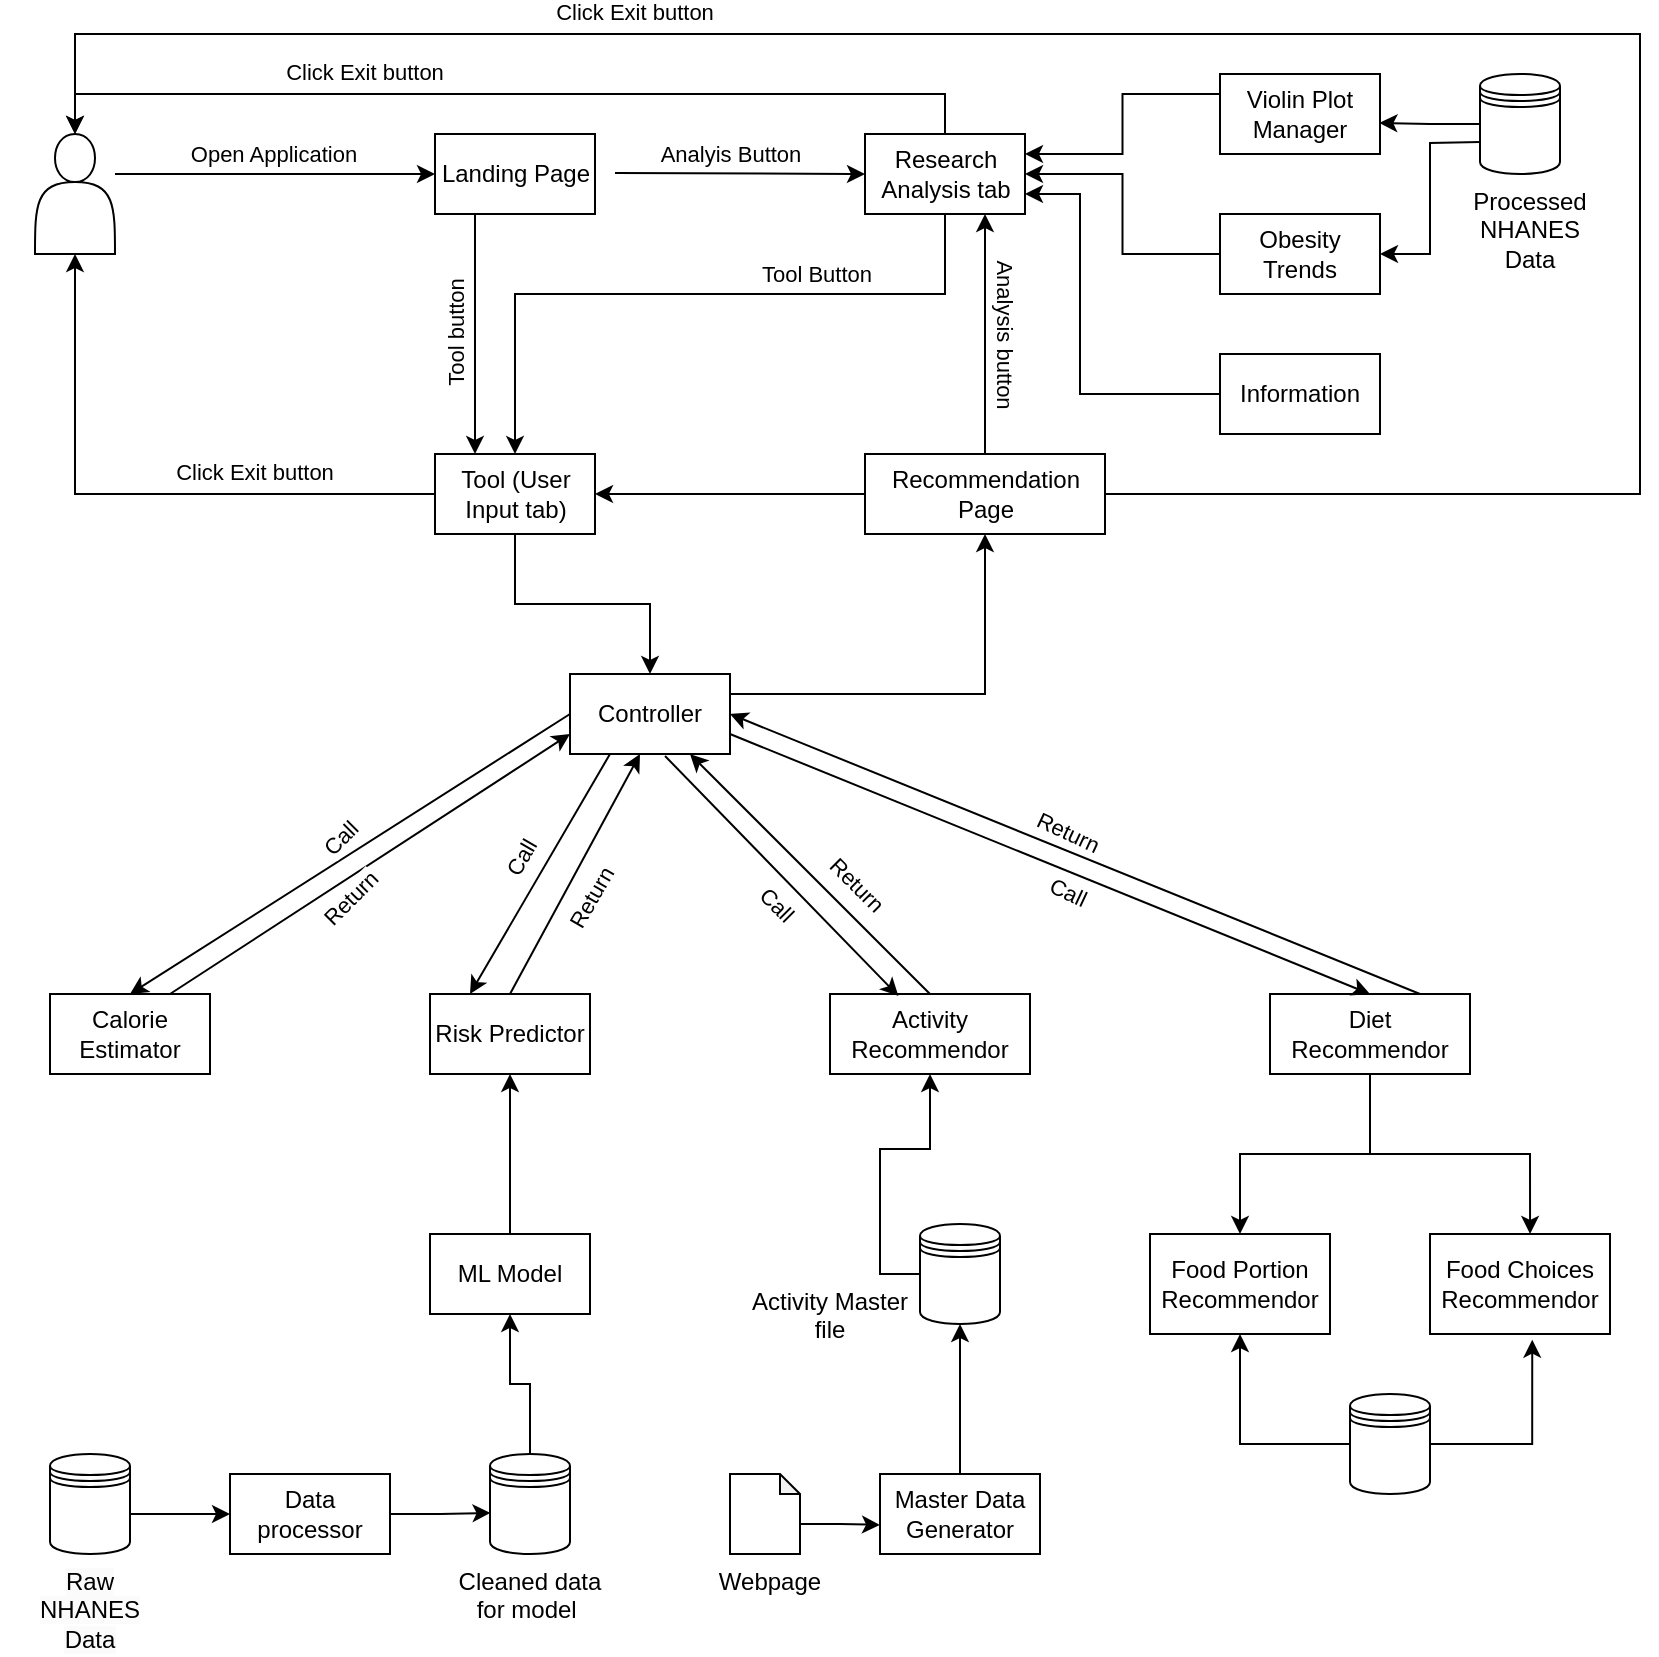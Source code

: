 <mxfile version="23.1.4" type="device">
  <diagram name="Page-1" id="2YBvvXClWsGukQMizWep">
    <mxGraphModel dx="938" dy="448" grid="1" gridSize="10" guides="1" tooltips="1" connect="1" arrows="1" fold="1" page="1" pageScale="1" pageWidth="850" pageHeight="1100" math="0" shadow="0">
      <root>
        <mxCell id="0" />
        <mxCell id="1" parent="0" />
        <mxCell id="AvIr6sLmiZHdmu-FLDyb-75" style="edgeStyle=orthogonalEdgeStyle;rounded=0;orthogonalLoop=1;jettySize=auto;html=1;exitX=0.25;exitY=1;exitDx=0;exitDy=0;entryX=0.25;entryY=0;entryDx=0;entryDy=0;" edge="1" parent="1" source="AvIr6sLmiZHdmu-FLDyb-5" target="AvIr6sLmiZHdmu-FLDyb-6">
          <mxGeometry relative="1" as="geometry" />
        </mxCell>
        <mxCell id="AvIr6sLmiZHdmu-FLDyb-5" value="Landing Page" style="rounded=0;whiteSpace=wrap;html=1;" vertex="1" parent="1">
          <mxGeometry x="237.5" y="120" width="80" height="40" as="geometry" />
        </mxCell>
        <mxCell id="AvIr6sLmiZHdmu-FLDyb-71" style="edgeStyle=orthogonalEdgeStyle;rounded=0;orthogonalLoop=1;jettySize=auto;html=1;exitX=0;exitY=0.5;exitDx=0;exitDy=0;entryX=0.5;entryY=1;entryDx=0;entryDy=0;" edge="1" parent="1" source="AvIr6sLmiZHdmu-FLDyb-6" target="AvIr6sLmiZHdmu-FLDyb-32">
          <mxGeometry relative="1" as="geometry" />
        </mxCell>
        <mxCell id="AvIr6sLmiZHdmu-FLDyb-85" style="edgeStyle=orthogonalEdgeStyle;rounded=0;orthogonalLoop=1;jettySize=auto;html=1;exitX=0.5;exitY=1;exitDx=0;exitDy=0;entryX=0.5;entryY=0;entryDx=0;entryDy=0;" edge="1" parent="1" source="AvIr6sLmiZHdmu-FLDyb-6" target="AvIr6sLmiZHdmu-FLDyb-14">
          <mxGeometry relative="1" as="geometry" />
        </mxCell>
        <mxCell id="AvIr6sLmiZHdmu-FLDyb-6" value="Tool (User Input tab)" style="rounded=0;whiteSpace=wrap;html=1;" vertex="1" parent="1">
          <mxGeometry x="237.5" y="280" width="80" height="40" as="geometry" />
        </mxCell>
        <mxCell id="AvIr6sLmiZHdmu-FLDyb-66" style="edgeStyle=orthogonalEdgeStyle;rounded=0;orthogonalLoop=1;jettySize=auto;html=1;exitX=0.5;exitY=1;exitDx=0;exitDy=0;entryX=0.5;entryY=0;entryDx=0;entryDy=0;" edge="1" parent="1" source="AvIr6sLmiZHdmu-FLDyb-7" target="AvIr6sLmiZHdmu-FLDyb-6">
          <mxGeometry relative="1" as="geometry">
            <Array as="points">
              <mxPoint x="492.5" y="200" />
              <mxPoint x="277.5" y="200" />
            </Array>
          </mxGeometry>
        </mxCell>
        <mxCell id="AvIr6sLmiZHdmu-FLDyb-67" style="edgeStyle=orthogonalEdgeStyle;rounded=0;orthogonalLoop=1;jettySize=auto;html=1;exitX=0.5;exitY=0;exitDx=0;exitDy=0;entryX=0.5;entryY=0;entryDx=0;entryDy=0;" edge="1" parent="1" source="AvIr6sLmiZHdmu-FLDyb-7" target="AvIr6sLmiZHdmu-FLDyb-32">
          <mxGeometry relative="1" as="geometry" />
        </mxCell>
        <mxCell id="AvIr6sLmiZHdmu-FLDyb-7" value="Research Analysis tab" style="rounded=0;whiteSpace=wrap;html=1;" vertex="1" parent="1">
          <mxGeometry x="452.5" y="120" width="80" height="40" as="geometry" />
        </mxCell>
        <mxCell id="AvIr6sLmiZHdmu-FLDyb-9" value="" style="endArrow=classic;html=1;rounded=0;entryX=0;entryY=0.5;entryDx=0;entryDy=0;" edge="1" parent="1" target="AvIr6sLmiZHdmu-FLDyb-5">
          <mxGeometry relative="1" as="geometry">
            <mxPoint x="77.5" y="140" as="sourcePoint" />
            <mxPoint x="197.5" y="139.5" as="targetPoint" />
          </mxGeometry>
        </mxCell>
        <mxCell id="AvIr6sLmiZHdmu-FLDyb-10" value="Open Application&amp;nbsp;" style="edgeLabel;resizable=0;html=1;;align=center;verticalAlign=middle;" connectable="0" vertex="1" parent="AvIr6sLmiZHdmu-FLDyb-9">
          <mxGeometry relative="1" as="geometry">
            <mxPoint y="-10" as="offset" />
          </mxGeometry>
        </mxCell>
        <mxCell id="AvIr6sLmiZHdmu-FLDyb-12" value="" style="endArrow=classic;html=1;rounded=0;entryX=0;entryY=0.5;entryDx=0;entryDy=0;" edge="1" parent="1" target="AvIr6sLmiZHdmu-FLDyb-7">
          <mxGeometry relative="1" as="geometry">
            <mxPoint x="327.5" y="139.5" as="sourcePoint" />
            <mxPoint x="477.5" y="140" as="targetPoint" />
          </mxGeometry>
        </mxCell>
        <mxCell id="AvIr6sLmiZHdmu-FLDyb-13" value="Analyis Button" style="edgeLabel;resizable=0;html=1;;align=center;verticalAlign=middle;" connectable="0" vertex="1" parent="AvIr6sLmiZHdmu-FLDyb-12">
          <mxGeometry relative="1" as="geometry">
            <mxPoint x="-5" y="-10" as="offset" />
          </mxGeometry>
        </mxCell>
        <mxCell id="AvIr6sLmiZHdmu-FLDyb-57" style="rounded=0;orthogonalLoop=1;jettySize=auto;html=1;exitX=0;exitY=0.5;exitDx=0;exitDy=0;entryX=0.5;entryY=0;entryDx=0;entryDy=0;endArrow=classic;endFill=1;startArrow=none;startFill=0;" edge="1" parent="1" source="AvIr6sLmiZHdmu-FLDyb-14" target="AvIr6sLmiZHdmu-FLDyb-15">
          <mxGeometry relative="1" as="geometry" />
        </mxCell>
        <mxCell id="AvIr6sLmiZHdmu-FLDyb-63" style="edgeStyle=orthogonalEdgeStyle;rounded=0;orthogonalLoop=1;jettySize=auto;html=1;exitX=1;exitY=0.25;exitDx=0;exitDy=0;entryX=0.5;entryY=1;entryDx=0;entryDy=0;" edge="1" parent="1" source="AvIr6sLmiZHdmu-FLDyb-14" target="AvIr6sLmiZHdmu-FLDyb-62">
          <mxGeometry relative="1" as="geometry" />
        </mxCell>
        <mxCell id="AvIr6sLmiZHdmu-FLDyb-14" value="Controller" style="rounded=0;whiteSpace=wrap;html=1;" vertex="1" parent="1">
          <mxGeometry x="305" y="390" width="80" height="40" as="geometry" />
        </mxCell>
        <mxCell id="AvIr6sLmiZHdmu-FLDyb-15" value="Calorie Estimator" style="rounded=0;whiteSpace=wrap;html=1;" vertex="1" parent="1">
          <mxGeometry x="45" y="550" width="80" height="40" as="geometry" />
        </mxCell>
        <mxCell id="AvIr6sLmiZHdmu-FLDyb-16" value="Risk Predictor" style="rounded=0;whiteSpace=wrap;html=1;" vertex="1" parent="1">
          <mxGeometry x="235" y="550" width="80" height="40" as="geometry" />
        </mxCell>
        <mxCell id="AvIr6sLmiZHdmu-FLDyb-17" value="Activity Recommendor" style="rounded=0;whiteSpace=wrap;html=1;" vertex="1" parent="1">
          <mxGeometry x="435" y="550" width="100" height="40" as="geometry" />
        </mxCell>
        <mxCell id="AvIr6sLmiZHdmu-FLDyb-18" value="Diet Recommendor" style="rounded=0;whiteSpace=wrap;html=1;" vertex="1" parent="1">
          <mxGeometry x="655" y="550" width="100" height="40" as="geometry" />
        </mxCell>
        <mxCell id="AvIr6sLmiZHdmu-FLDyb-19" value="Food Portion Recommendor" style="rounded=0;whiteSpace=wrap;html=1;" vertex="1" parent="1">
          <mxGeometry x="595" y="670" width="90" height="50" as="geometry" />
        </mxCell>
        <mxCell id="AvIr6sLmiZHdmu-FLDyb-20" value="Food Choices Recommendor" style="rounded=0;whiteSpace=wrap;html=1;" vertex="1" parent="1">
          <mxGeometry x="735" y="670" width="90" height="50" as="geometry" />
        </mxCell>
        <mxCell id="AvIr6sLmiZHdmu-FLDyb-22" value="ML Model" style="rounded=0;whiteSpace=wrap;html=1;" vertex="1" parent="1">
          <mxGeometry x="235" y="670" width="80" height="40" as="geometry" />
        </mxCell>
        <mxCell id="AvIr6sLmiZHdmu-FLDyb-23" value="Data processor" style="rounded=0;whiteSpace=wrap;html=1;" vertex="1" parent="1">
          <mxGeometry x="135" y="790" width="80" height="40" as="geometry" />
        </mxCell>
        <mxCell id="AvIr6sLmiZHdmu-FLDyb-24" value="Master Data Generator" style="rounded=0;whiteSpace=wrap;html=1;" vertex="1" parent="1">
          <mxGeometry x="460" y="790" width="80" height="40" as="geometry" />
        </mxCell>
        <mxCell id="AvIr6sLmiZHdmu-FLDyb-32" value="" style="shape=actor;whiteSpace=wrap;html=1;" vertex="1" parent="1">
          <mxGeometry x="37.5" y="120" width="40" height="60" as="geometry" />
        </mxCell>
        <mxCell id="AvIr6sLmiZHdmu-FLDyb-44" style="edgeStyle=orthogonalEdgeStyle;rounded=0;orthogonalLoop=1;jettySize=auto;html=1;exitX=0.936;exitY=0.6;exitDx=0;exitDy=0;entryX=0;entryY=0.5;entryDx=0;entryDy=0;exitPerimeter=0;" edge="1" parent="1" source="AvIr6sLmiZHdmu-FLDyb-37" target="AvIr6sLmiZHdmu-FLDyb-23">
          <mxGeometry relative="1" as="geometry" />
        </mxCell>
        <mxCell id="AvIr6sLmiZHdmu-FLDyb-37" value="" style="shape=datastore;whiteSpace=wrap;html=1;" vertex="1" parent="1">
          <mxGeometry x="45" y="780" width="40" height="50" as="geometry" />
        </mxCell>
        <mxCell id="AvIr6sLmiZHdmu-FLDyb-38" value="" style="shape=datastore;whiteSpace=wrap;html=1;" vertex="1" parent="1">
          <mxGeometry x="265" y="780" width="40" height="50" as="geometry" />
        </mxCell>
        <mxCell id="AvIr6sLmiZHdmu-FLDyb-39" value="" style="shape=note;whiteSpace=wrap;html=1;backgroundOutline=1;darkOpacity=0.05;size=10;" vertex="1" parent="1">
          <mxGeometry x="385" y="790" width="35" height="40" as="geometry" />
        </mxCell>
        <mxCell id="AvIr6sLmiZHdmu-FLDyb-40" value="" style="shape=datastore;whiteSpace=wrap;html=1;" vertex="1" parent="1">
          <mxGeometry x="480" y="665" width="40" height="50" as="geometry" />
        </mxCell>
        <mxCell id="AvIr6sLmiZHdmu-FLDyb-41" value="&lt;span style=&quot;color: rgb(0, 0, 0); font-family: Helvetica; font-size: 12px; font-style: normal; font-variant-ligatures: normal; font-variant-caps: normal; font-weight: 400; letter-spacing: normal; orphans: 2; text-indent: 0px; text-transform: none; widows: 2; word-spacing: 0px; -webkit-text-stroke-width: 0px; background-color: rgb(251, 251, 251); text-decoration-thickness: initial; text-decoration-style: initial; text-decoration-color: initial; float: none; display: inline !important;&quot;&gt;Raw &lt;br&gt;NHANES &lt;br&gt;Data&lt;/span&gt;" style="text;whiteSpace=wrap;html=1;align=center;" vertex="1" parent="1">
          <mxGeometry x="20" y="830" width="90" height="40" as="geometry" />
        </mxCell>
        <mxCell id="AvIr6sLmiZHdmu-FLDyb-43" value="Cleaned data for model&amp;nbsp;" style="text;whiteSpace=wrap;html=1;align=center;" vertex="1" parent="1">
          <mxGeometry x="240" y="830" width="90" height="40" as="geometry" />
        </mxCell>
        <mxCell id="AvIr6sLmiZHdmu-FLDyb-45" style="edgeStyle=orthogonalEdgeStyle;rounded=0;orthogonalLoop=1;jettySize=auto;html=1;exitX=1;exitY=0.5;exitDx=0;exitDy=0;entryX=0.007;entryY=0.589;entryDx=0;entryDy=0;entryPerimeter=0;" edge="1" parent="1" source="AvIr6sLmiZHdmu-FLDyb-23" target="AvIr6sLmiZHdmu-FLDyb-38">
          <mxGeometry relative="1" as="geometry">
            <mxPoint x="92" y="820" as="sourcePoint" />
            <mxPoint x="145" y="820" as="targetPoint" />
          </mxGeometry>
        </mxCell>
        <mxCell id="AvIr6sLmiZHdmu-FLDyb-46" style="edgeStyle=orthogonalEdgeStyle;rounded=0;orthogonalLoop=1;jettySize=auto;html=1;exitX=0.5;exitY=0;exitDx=0;exitDy=0;entryX=0.5;entryY=1;entryDx=0;entryDy=0;" edge="1" parent="1" source="AvIr6sLmiZHdmu-FLDyb-38" target="AvIr6sLmiZHdmu-FLDyb-22">
          <mxGeometry relative="1" as="geometry">
            <mxPoint x="102" y="830" as="sourcePoint" />
            <mxPoint x="155" y="830" as="targetPoint" />
          </mxGeometry>
        </mxCell>
        <mxCell id="AvIr6sLmiZHdmu-FLDyb-47" style="edgeStyle=orthogonalEdgeStyle;rounded=0;orthogonalLoop=1;jettySize=auto;html=1;exitX=0.5;exitY=0;exitDx=0;exitDy=0;entryX=0.5;entryY=1;entryDx=0;entryDy=0;" edge="1" parent="1" source="AvIr6sLmiZHdmu-FLDyb-22" target="AvIr6sLmiZHdmu-FLDyb-16">
          <mxGeometry relative="1" as="geometry">
            <mxPoint x="112" y="840" as="sourcePoint" />
            <mxPoint x="165" y="840" as="targetPoint" />
          </mxGeometry>
        </mxCell>
        <mxCell id="AvIr6sLmiZHdmu-FLDyb-48" style="edgeStyle=orthogonalEdgeStyle;rounded=0;orthogonalLoop=1;jettySize=auto;html=1;exitX=0;exitY=0;exitDx=35;exitDy=25;entryX=0;entryY=0.636;entryDx=0;entryDy=0;exitPerimeter=0;entryPerimeter=0;" edge="1" parent="1" source="AvIr6sLmiZHdmu-FLDyb-39" target="AvIr6sLmiZHdmu-FLDyb-24">
          <mxGeometry relative="1" as="geometry">
            <mxPoint x="87" y="850" as="sourcePoint" />
            <mxPoint x="140" y="850" as="targetPoint" />
          </mxGeometry>
        </mxCell>
        <mxCell id="AvIr6sLmiZHdmu-FLDyb-49" style="edgeStyle=orthogonalEdgeStyle;rounded=0;orthogonalLoop=1;jettySize=auto;html=1;exitX=0.5;exitY=0;exitDx=0;exitDy=0;entryX=0.5;entryY=1;entryDx=0;entryDy=0;" edge="1" parent="1" source="AvIr6sLmiZHdmu-FLDyb-24" target="AvIr6sLmiZHdmu-FLDyb-40">
          <mxGeometry relative="1" as="geometry">
            <mxPoint x="132" y="860" as="sourcePoint" />
            <mxPoint x="185" y="860" as="targetPoint" />
          </mxGeometry>
        </mxCell>
        <mxCell id="AvIr6sLmiZHdmu-FLDyb-50" style="edgeStyle=orthogonalEdgeStyle;rounded=0;orthogonalLoop=1;jettySize=auto;html=1;exitX=0;exitY=0.5;exitDx=0;exitDy=0;entryX=0.5;entryY=1;entryDx=0;entryDy=0;" edge="1" parent="1" source="AvIr6sLmiZHdmu-FLDyb-40" target="AvIr6sLmiZHdmu-FLDyb-17">
          <mxGeometry relative="1" as="geometry">
            <mxPoint x="142" y="870" as="sourcePoint" />
            <mxPoint x="195" y="870" as="targetPoint" />
          </mxGeometry>
        </mxCell>
        <mxCell id="AvIr6sLmiZHdmu-FLDyb-51" style="edgeStyle=orthogonalEdgeStyle;rounded=0;orthogonalLoop=1;jettySize=auto;html=1;exitX=0.5;exitY=1;exitDx=0;exitDy=0;entryX=0.5;entryY=0;entryDx=0;entryDy=0;" edge="1" parent="1" source="AvIr6sLmiZHdmu-FLDyb-18" target="AvIr6sLmiZHdmu-FLDyb-19">
          <mxGeometry relative="1" as="geometry">
            <mxPoint x="152" y="880" as="sourcePoint" />
            <mxPoint x="205" y="880" as="targetPoint" />
          </mxGeometry>
        </mxCell>
        <mxCell id="AvIr6sLmiZHdmu-FLDyb-52" style="edgeStyle=orthogonalEdgeStyle;rounded=0;orthogonalLoop=1;jettySize=auto;html=1;entryX=0.556;entryY=0;entryDx=0;entryDy=0;entryPerimeter=0;" edge="1" parent="1" target="AvIr6sLmiZHdmu-FLDyb-20">
          <mxGeometry relative="1" as="geometry">
            <mxPoint x="705" y="590" as="sourcePoint" />
            <mxPoint x="650" y="680" as="targetPoint" />
            <Array as="points">
              <mxPoint x="705" y="630" />
              <mxPoint x="785" y="630" />
            </Array>
          </mxGeometry>
        </mxCell>
        <mxCell id="AvIr6sLmiZHdmu-FLDyb-53" value="" style="shape=datastore;whiteSpace=wrap;html=1;" vertex="1" parent="1">
          <mxGeometry x="695" y="750" width="40" height="50" as="geometry" />
        </mxCell>
        <mxCell id="AvIr6sLmiZHdmu-FLDyb-54" value="Webpage" style="text;whiteSpace=wrap;html=1;align=center;" vertex="1" parent="1">
          <mxGeometry x="360" y="830" width="90" height="40" as="geometry" />
        </mxCell>
        <mxCell id="AvIr6sLmiZHdmu-FLDyb-55" style="edgeStyle=orthogonalEdgeStyle;rounded=0;orthogonalLoop=1;jettySize=auto;html=1;exitX=0;exitY=0.5;exitDx=0;exitDy=0;entryX=0.5;entryY=1;entryDx=0;entryDy=0;" edge="1" parent="1" source="AvIr6sLmiZHdmu-FLDyb-53" target="AvIr6sLmiZHdmu-FLDyb-19">
          <mxGeometry relative="1" as="geometry">
            <mxPoint x="510" y="800" as="sourcePoint" />
            <mxPoint x="510" y="725" as="targetPoint" />
          </mxGeometry>
        </mxCell>
        <mxCell id="AvIr6sLmiZHdmu-FLDyb-56" style="edgeStyle=orthogonalEdgeStyle;rounded=0;orthogonalLoop=1;jettySize=auto;html=1;exitX=1;exitY=0.5;exitDx=0;exitDy=0;entryX=0.568;entryY=1.057;entryDx=0;entryDy=0;entryPerimeter=0;" edge="1" parent="1" source="AvIr6sLmiZHdmu-FLDyb-53" target="AvIr6sLmiZHdmu-FLDyb-20">
          <mxGeometry relative="1" as="geometry">
            <mxPoint x="705" y="785" as="sourcePoint" />
            <mxPoint x="650" y="730" as="targetPoint" />
          </mxGeometry>
        </mxCell>
        <mxCell id="AvIr6sLmiZHdmu-FLDyb-64" style="edgeStyle=orthogonalEdgeStyle;rounded=0;orthogonalLoop=1;jettySize=auto;html=1;exitX=0;exitY=0.5;exitDx=0;exitDy=0;entryX=1;entryY=0.5;entryDx=0;entryDy=0;" edge="1" parent="1" source="AvIr6sLmiZHdmu-FLDyb-62" target="AvIr6sLmiZHdmu-FLDyb-6">
          <mxGeometry relative="1" as="geometry" />
        </mxCell>
        <mxCell id="AvIr6sLmiZHdmu-FLDyb-65" style="edgeStyle=orthogonalEdgeStyle;rounded=0;orthogonalLoop=1;jettySize=auto;html=1;exitX=0.5;exitY=0;exitDx=0;exitDy=0;entryX=0.75;entryY=1;entryDx=0;entryDy=0;" edge="1" parent="1" source="AvIr6sLmiZHdmu-FLDyb-62" target="AvIr6sLmiZHdmu-FLDyb-7">
          <mxGeometry relative="1" as="geometry" />
        </mxCell>
        <mxCell id="AvIr6sLmiZHdmu-FLDyb-70" style="edgeStyle=orthogonalEdgeStyle;rounded=0;orthogonalLoop=1;jettySize=auto;html=1;exitX=1;exitY=0.5;exitDx=0;exitDy=0;entryX=0.5;entryY=0;entryDx=0;entryDy=0;" edge="1" parent="1" source="AvIr6sLmiZHdmu-FLDyb-62" target="AvIr6sLmiZHdmu-FLDyb-32">
          <mxGeometry relative="1" as="geometry">
            <mxPoint x="52.5" y="120" as="targetPoint" />
            <Array as="points">
              <mxPoint x="840" y="300" />
              <mxPoint x="840" y="70" />
              <mxPoint x="58" y="70" />
            </Array>
          </mxGeometry>
        </mxCell>
        <mxCell id="AvIr6sLmiZHdmu-FLDyb-62" value="Recommendation Page" style="rounded=0;whiteSpace=wrap;html=1;" vertex="1" parent="1">
          <mxGeometry x="452.5" y="280" width="120" height="40" as="geometry" />
        </mxCell>
        <mxCell id="AvIr6sLmiZHdmu-FLDyb-68" value="Click Exit button" style="edgeLabel;resizable=0;html=1;;align=center;verticalAlign=middle;" connectable="0" vertex="1" parent="1">
          <mxGeometry x="142.5" y="290" as="geometry">
            <mxPoint x="4" y="-1" as="offset" />
          </mxGeometry>
        </mxCell>
        <mxCell id="AvIr6sLmiZHdmu-FLDyb-72" value="Click Exit button" style="edgeLabel;resizable=0;html=1;;align=center;verticalAlign=middle;" connectable="0" vertex="1" parent="1">
          <mxGeometry x="332.5" y="60" as="geometry">
            <mxPoint x="4" y="-1" as="offset" />
          </mxGeometry>
        </mxCell>
        <mxCell id="AvIr6sLmiZHdmu-FLDyb-73" value="Click Exit button" style="edgeLabel;resizable=0;html=1;;align=center;verticalAlign=middle;" connectable="0" vertex="1" parent="1">
          <mxGeometry x="197.5" y="90" as="geometry">
            <mxPoint x="4" y="-1" as="offset" />
          </mxGeometry>
        </mxCell>
        <mxCell id="AvIr6sLmiZHdmu-FLDyb-74" value="Analysis button" style="edgeLabel;resizable=0;html=1;;align=center;verticalAlign=middle;rotation=90;" connectable="0" vertex="1" parent="1">
          <mxGeometry x="522.5" y="220.0" as="geometry" />
        </mxCell>
        <mxCell id="AvIr6sLmiZHdmu-FLDyb-76" value="Tool Button" style="edgeLabel;resizable=0;html=1;;align=center;verticalAlign=middle;" connectable="0" vertex="1" parent="1">
          <mxGeometry x="427.5" y="190.0" as="geometry" />
        </mxCell>
        <mxCell id="AvIr6sLmiZHdmu-FLDyb-77" value="Tool button" style="edgeLabel;resizable=0;html=1;;align=center;verticalAlign=middle;rotation=-90;" connectable="0" vertex="1" parent="1">
          <mxGeometry x="247.5" y="220.0" as="geometry" />
        </mxCell>
        <mxCell id="AvIr6sLmiZHdmu-FLDyb-78" style="rounded=0;orthogonalLoop=1;jettySize=auto;html=1;exitX=0;exitY=0.75;exitDx=0;exitDy=0;entryX=0.75;entryY=0;entryDx=0;entryDy=0;endArrow=none;endFill=0;startArrow=classic;startFill=1;" edge="1" parent="1" source="AvIr6sLmiZHdmu-FLDyb-14" target="AvIr6sLmiZHdmu-FLDyb-15">
          <mxGeometry relative="1" as="geometry">
            <mxPoint x="315" y="420" as="sourcePoint" />
            <mxPoint x="95" y="560" as="targetPoint" />
          </mxGeometry>
        </mxCell>
        <mxCell id="AvIr6sLmiZHdmu-FLDyb-79" style="rounded=0;orthogonalLoop=1;jettySize=auto;html=1;exitX=0.75;exitY=0;exitDx=0;exitDy=0;entryX=1;entryY=0.5;entryDx=0;entryDy=0;endArrow=classic;endFill=1;startArrow=none;startFill=0;" edge="1" parent="1" source="AvIr6sLmiZHdmu-FLDyb-18" target="AvIr6sLmiZHdmu-FLDyb-14">
          <mxGeometry relative="1" as="geometry">
            <mxPoint x="315" y="420" as="sourcePoint" />
            <mxPoint x="95" y="560" as="targetPoint" />
          </mxGeometry>
        </mxCell>
        <mxCell id="AvIr6sLmiZHdmu-FLDyb-80" style="rounded=0;orthogonalLoop=1;jettySize=auto;html=1;exitX=0.5;exitY=0;exitDx=0;exitDy=0;entryX=1;entryY=0.75;entryDx=0;entryDy=0;endArrow=none;endFill=0;startArrow=classic;startFill=1;" edge="1" parent="1" source="AvIr6sLmiZHdmu-FLDyb-18" target="AvIr6sLmiZHdmu-FLDyb-14">
          <mxGeometry relative="1" as="geometry">
            <mxPoint x="610" y="320" as="sourcePoint" />
            <mxPoint x="410" y="450" as="targetPoint" />
          </mxGeometry>
        </mxCell>
        <mxCell id="AvIr6sLmiZHdmu-FLDyb-81" style="rounded=0;orthogonalLoop=1;jettySize=auto;html=1;exitX=0.25;exitY=1;exitDx=0;exitDy=0;entryX=0.25;entryY=0;entryDx=0;entryDy=0;endArrow=classic;endFill=1;startArrow=none;startFill=0;" edge="1" parent="1" source="AvIr6sLmiZHdmu-FLDyb-14" target="AvIr6sLmiZHdmu-FLDyb-16">
          <mxGeometry relative="1" as="geometry">
            <mxPoint x="360" y="430" as="sourcePoint" />
            <mxPoint x="140" y="570" as="targetPoint" />
          </mxGeometry>
        </mxCell>
        <mxCell id="AvIr6sLmiZHdmu-FLDyb-82" style="rounded=0;orthogonalLoop=1;jettySize=auto;html=1;entryX=0.5;entryY=0;entryDx=0;entryDy=0;endArrow=none;endFill=0;startArrow=classic;startFill=1;" edge="1" parent="1" target="AvIr6sLmiZHdmu-FLDyb-16">
          <mxGeometry relative="1" as="geometry">
            <mxPoint x="340" y="430" as="sourcePoint" />
            <mxPoint x="160" y="570" as="targetPoint" />
          </mxGeometry>
        </mxCell>
        <mxCell id="AvIr6sLmiZHdmu-FLDyb-83" style="rounded=0;orthogonalLoop=1;jettySize=auto;html=1;exitX=0.594;exitY=1.025;exitDx=0;exitDy=0;entryX=0.342;entryY=0.025;entryDx=0;entryDy=0;endArrow=classic;endFill=1;startArrow=none;startFill=0;exitPerimeter=0;entryPerimeter=0;" edge="1" parent="1" source="AvIr6sLmiZHdmu-FLDyb-14" target="AvIr6sLmiZHdmu-FLDyb-17">
          <mxGeometry relative="1" as="geometry">
            <mxPoint x="335" y="440" as="sourcePoint" />
            <mxPoint x="115" y="580" as="targetPoint" />
          </mxGeometry>
        </mxCell>
        <mxCell id="AvIr6sLmiZHdmu-FLDyb-84" style="rounded=0;orthogonalLoop=1;jettySize=auto;html=1;exitX=0.75;exitY=1;exitDx=0;exitDy=0;entryX=0.5;entryY=0;entryDx=0;entryDy=0;endArrow=none;endFill=0;startArrow=classic;startFill=1;" edge="1" parent="1" source="AvIr6sLmiZHdmu-FLDyb-14" target="AvIr6sLmiZHdmu-FLDyb-17">
          <mxGeometry relative="1" as="geometry">
            <mxPoint x="335" y="450" as="sourcePoint" />
            <mxPoint x="135" y="580" as="targetPoint" />
          </mxGeometry>
        </mxCell>
        <mxCell id="AvIr6sLmiZHdmu-FLDyb-87" value="Call" style="edgeLabel;resizable=0;html=1;;align=center;verticalAlign=middle;rotation=-45;" connectable="0" vertex="1" parent="1">
          <mxGeometry x="175.0" y="460.0" as="geometry">
            <mxPoint x="2.121" y="19.092" as="offset" />
          </mxGeometry>
        </mxCell>
        <mxCell id="AvIr6sLmiZHdmu-FLDyb-89" value="Call" style="edgeLabel;resizable=0;html=1;;align=center;verticalAlign=middle;rotation=-60;" connectable="0" vertex="1" parent="1">
          <mxGeometry x="175.0" y="460.0" as="geometry">
            <mxPoint x="33.234" y="102.53" as="offset" />
          </mxGeometry>
        </mxCell>
        <mxCell id="AvIr6sLmiZHdmu-FLDyb-90" value="Call" style="edgeLabel;resizable=0;html=1;;align=center;verticalAlign=middle;rotation=25;" connectable="0" vertex="1" parent="1">
          <mxGeometry x="560.0" y="480.0" as="geometry">
            <mxPoint x="2.121" y="19.092" as="offset" />
          </mxGeometry>
        </mxCell>
        <mxCell id="AvIr6sLmiZHdmu-FLDyb-91" value="Call" style="edgeLabel;resizable=0;html=1;;align=center;verticalAlign=middle;rotation=45;" connectable="0" vertex="1" parent="1">
          <mxGeometry x="420.0" y="490.0" as="geometry">
            <mxPoint x="2.121" y="19.092" as="offset" />
          </mxGeometry>
        </mxCell>
        <mxCell id="AvIr6sLmiZHdmu-FLDyb-92" value="Return&lt;br&gt;" style="edgeLabel;resizable=0;html=1;;align=center;verticalAlign=middle;rotation=-45;" connectable="0" vertex="1" parent="1">
          <mxGeometry x="180.0" y="490.0" as="geometry">
            <mxPoint x="2.121" y="19.092" as="offset" />
          </mxGeometry>
        </mxCell>
        <mxCell id="AvIr6sLmiZHdmu-FLDyb-93" value="Return" style="edgeLabel;resizable=0;html=1;;align=center;verticalAlign=middle;rotation=-60;" connectable="0" vertex="1" parent="1">
          <mxGeometry x="210.0" y="480.0" as="geometry">
            <mxPoint x="33.234" y="102.53" as="offset" />
          </mxGeometry>
        </mxCell>
        <mxCell id="AvIr6sLmiZHdmu-FLDyb-94" value="Return" style="edgeLabel;resizable=0;html=1;;align=center;verticalAlign=middle;rotation=45;" connectable="0" vertex="1" parent="1">
          <mxGeometry x="460.0" y="480.0" as="geometry">
            <mxPoint x="2.121" y="19.092" as="offset" />
          </mxGeometry>
        </mxCell>
        <mxCell id="AvIr6sLmiZHdmu-FLDyb-95" value="Return" style="edgeLabel;resizable=0;html=1;;align=center;verticalAlign=middle;rotation=25;" connectable="0" vertex="1" parent="1">
          <mxGeometry x="560.0" y="450.0" as="geometry">
            <mxPoint x="2.121" y="19.092" as="offset" />
          </mxGeometry>
        </mxCell>
        <mxCell id="AvIr6sLmiZHdmu-FLDyb-96" value="Violin Plot Manager" style="rounded=0;whiteSpace=wrap;html=1;" vertex="1" parent="1">
          <mxGeometry x="630" y="90" width="80" height="40" as="geometry" />
        </mxCell>
        <mxCell id="AvIr6sLmiZHdmu-FLDyb-97" value="Obesity Trends" style="rounded=0;whiteSpace=wrap;html=1;" vertex="1" parent="1">
          <mxGeometry x="630" y="160" width="80" height="40" as="geometry" />
        </mxCell>
        <mxCell id="AvIr6sLmiZHdmu-FLDyb-98" value="Information" style="rounded=0;whiteSpace=wrap;html=1;" vertex="1" parent="1">
          <mxGeometry x="630" y="230" width="80" height="40" as="geometry" />
        </mxCell>
        <mxCell id="AvIr6sLmiZHdmu-FLDyb-100" style="edgeStyle=orthogonalEdgeStyle;rounded=0;orthogonalLoop=1;jettySize=auto;html=1;exitX=0;exitY=0.5;exitDx=0;exitDy=0;entryX=0.996;entryY=0.611;entryDx=0;entryDy=0;entryPerimeter=0;" edge="1" parent="1" source="AvIr6sLmiZHdmu-FLDyb-99" target="AvIr6sLmiZHdmu-FLDyb-96">
          <mxGeometry relative="1" as="geometry">
            <mxPoint x="710" y="110" as="targetPoint" />
          </mxGeometry>
        </mxCell>
        <mxCell id="AvIr6sLmiZHdmu-FLDyb-99" value="" style="shape=datastore;whiteSpace=wrap;html=1;" vertex="1" parent="1">
          <mxGeometry x="760" y="90" width="40" height="50" as="geometry" />
        </mxCell>
        <mxCell id="AvIr6sLmiZHdmu-FLDyb-101" style="edgeStyle=orthogonalEdgeStyle;rounded=0;orthogonalLoop=1;jettySize=auto;html=1;entryX=1;entryY=0.5;entryDx=0;entryDy=0;" edge="1" parent="1" target="AvIr6sLmiZHdmu-FLDyb-97">
          <mxGeometry relative="1" as="geometry">
            <mxPoint x="760" y="124" as="sourcePoint" />
            <mxPoint x="720" y="124" as="targetPoint" />
          </mxGeometry>
        </mxCell>
        <mxCell id="AvIr6sLmiZHdmu-FLDyb-102" style="edgeStyle=orthogonalEdgeStyle;rounded=0;orthogonalLoop=1;jettySize=auto;html=1;exitX=0;exitY=0.25;exitDx=0;exitDy=0;entryX=1;entryY=0.25;entryDx=0;entryDy=0;" edge="1" parent="1" source="AvIr6sLmiZHdmu-FLDyb-96" target="AvIr6sLmiZHdmu-FLDyb-7">
          <mxGeometry relative="1" as="geometry">
            <mxPoint x="780" y="135" as="sourcePoint" />
            <mxPoint x="730" y="134" as="targetPoint" />
          </mxGeometry>
        </mxCell>
        <mxCell id="AvIr6sLmiZHdmu-FLDyb-103" style="edgeStyle=orthogonalEdgeStyle;rounded=0;orthogonalLoop=1;jettySize=auto;html=1;exitX=0;exitY=0.5;exitDx=0;exitDy=0;entryX=1;entryY=0.5;entryDx=0;entryDy=0;" edge="1" parent="1" source="AvIr6sLmiZHdmu-FLDyb-97" target="AvIr6sLmiZHdmu-FLDyb-7">
          <mxGeometry relative="1" as="geometry">
            <mxPoint x="790" y="145" as="sourcePoint" />
            <mxPoint x="740" y="144" as="targetPoint" />
          </mxGeometry>
        </mxCell>
        <mxCell id="AvIr6sLmiZHdmu-FLDyb-104" style="edgeStyle=orthogonalEdgeStyle;rounded=0;orthogonalLoop=1;jettySize=auto;html=1;exitX=0;exitY=0.5;exitDx=0;exitDy=0;entryX=1;entryY=0.75;entryDx=0;entryDy=0;" edge="1" parent="1" source="AvIr6sLmiZHdmu-FLDyb-98" target="AvIr6sLmiZHdmu-FLDyb-7">
          <mxGeometry relative="1" as="geometry">
            <mxPoint x="800" y="155" as="sourcePoint" />
            <mxPoint x="750" y="154" as="targetPoint" />
            <Array as="points">
              <mxPoint x="560" y="250" />
              <mxPoint x="560" y="150" />
            </Array>
          </mxGeometry>
        </mxCell>
        <mxCell id="AvIr6sLmiZHdmu-FLDyb-105" value="Processed NHANES Data" style="text;whiteSpace=wrap;html=1;align=center;" vertex="1" parent="1">
          <mxGeometry x="750" y="140" width="70" height="30" as="geometry" />
        </mxCell>
        <mxCell id="AvIr6sLmiZHdmu-FLDyb-106" value="Activity Master file" style="text;whiteSpace=wrap;html=1;align=center;" vertex="1" parent="1">
          <mxGeometry x="390" y="690" width="90" height="40" as="geometry" />
        </mxCell>
      </root>
    </mxGraphModel>
  </diagram>
</mxfile>

